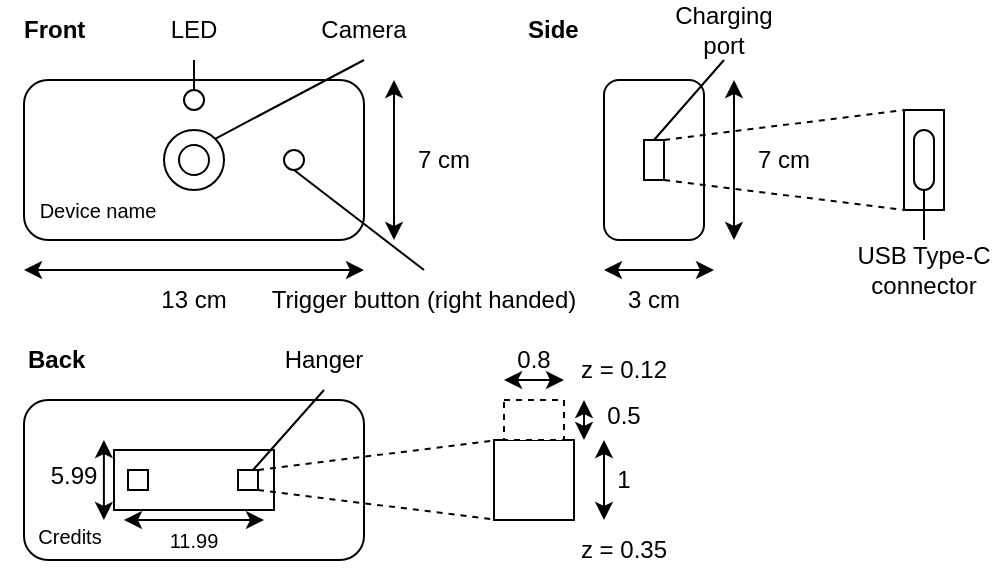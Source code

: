 <mxfile version="27.0.8">
  <diagram name="Page-1" id="gCNdrUl1HYBITplLXTXh">
    <mxGraphModel dx="983" dy="519" grid="1" gridSize="10" guides="1" tooltips="1" connect="1" arrows="1" fold="1" page="1" pageScale="1" pageWidth="850" pageHeight="1100" math="0" shadow="0">
      <root>
        <mxCell id="0" />
        <mxCell id="1" parent="0" />
        <mxCell id="Zt1w1eLrl39iZ9gFTIS_-9" value="" style="rounded=1;whiteSpace=wrap;html=1;" parent="1" vertex="1">
          <mxGeometry x="440" y="240" width="50" height="80" as="geometry" />
        </mxCell>
        <mxCell id="Zt1w1eLrl39iZ9gFTIS_-1" value="" style="rounded=1;whiteSpace=wrap;html=1;" parent="1" vertex="1">
          <mxGeometry x="150" y="240" width="170" height="80" as="geometry" />
        </mxCell>
        <mxCell id="Zt1w1eLrl39iZ9gFTIS_-2" value="" style="ellipse;whiteSpace=wrap;html=1;aspect=fixed;" parent="1" vertex="1">
          <mxGeometry x="220" y="265" width="30" height="30" as="geometry" />
        </mxCell>
        <mxCell id="Zt1w1eLrl39iZ9gFTIS_-3" value="" style="ellipse;whiteSpace=wrap;html=1;aspect=fixed;" parent="1" vertex="1">
          <mxGeometry x="227.5" y="272.5" width="15" height="15" as="geometry" />
        </mxCell>
        <mxCell id="Zt1w1eLrl39iZ9gFTIS_-4" value="Device name" style="text;html=1;align=center;verticalAlign=middle;whiteSpace=wrap;rounded=0;fontSize=10;" parent="1" vertex="1">
          <mxGeometry x="152" y="290" width="70" height="30" as="geometry" />
        </mxCell>
        <mxCell id="Zt1w1eLrl39iZ9gFTIS_-5" value="" style="endArrow=classic;startArrow=classic;html=1;rounded=0;" parent="1" edge="1">
          <mxGeometry width="50" height="50" relative="1" as="geometry">
            <mxPoint x="150" y="335" as="sourcePoint" />
            <mxPoint x="320" y="335" as="targetPoint" />
          </mxGeometry>
        </mxCell>
        <mxCell id="Zt1w1eLrl39iZ9gFTIS_-6" value="13 cm" style="text;html=1;align=center;verticalAlign=middle;whiteSpace=wrap;rounded=0;" parent="1" vertex="1">
          <mxGeometry x="205" y="335" width="60" height="30" as="geometry" />
        </mxCell>
        <mxCell id="Zt1w1eLrl39iZ9gFTIS_-7" value="" style="endArrow=classic;startArrow=classic;html=1;rounded=0;" parent="1" edge="1">
          <mxGeometry width="50" height="50" relative="1" as="geometry">
            <mxPoint x="335" y="240" as="sourcePoint" />
            <mxPoint x="335" y="320" as="targetPoint" />
          </mxGeometry>
        </mxCell>
        <mxCell id="Zt1w1eLrl39iZ9gFTIS_-8" value="7 cm" style="text;html=1;align=center;verticalAlign=middle;whiteSpace=wrap;rounded=0;" parent="1" vertex="1">
          <mxGeometry x="330" y="265" width="60" height="30" as="geometry" />
        </mxCell>
        <mxCell id="Zt1w1eLrl39iZ9gFTIS_-13" value="" style="endArrow=classic;startArrow=classic;html=1;rounded=0;entryX=1;entryY=0;entryDx=0;entryDy=0;" parent="1" target="Zt1w1eLrl39iZ9gFTIS_-14" edge="1">
          <mxGeometry width="50" height="50" relative="1" as="geometry">
            <mxPoint x="440" y="335" as="sourcePoint" />
            <mxPoint x="480" y="335" as="targetPoint" />
          </mxGeometry>
        </mxCell>
        <mxCell id="Zt1w1eLrl39iZ9gFTIS_-14" value="3 cm" style="text;html=1;align=center;verticalAlign=middle;whiteSpace=wrap;rounded=0;" parent="1" vertex="1">
          <mxGeometry x="435" y="335" width="60" height="30" as="geometry" />
        </mxCell>
        <mxCell id="Zt1w1eLrl39iZ9gFTIS_-15" value="" style="endArrow=classic;startArrow=classic;html=1;rounded=0;" parent="1" edge="1">
          <mxGeometry width="50" height="50" relative="1" as="geometry">
            <mxPoint x="505" y="240" as="sourcePoint" />
            <mxPoint x="505" y="320" as="targetPoint" />
          </mxGeometry>
        </mxCell>
        <mxCell id="Zt1w1eLrl39iZ9gFTIS_-16" value="7 cm" style="text;html=1;align=center;verticalAlign=middle;whiteSpace=wrap;rounded=0;" parent="1" vertex="1">
          <mxGeometry x="500" y="265" width="60" height="30" as="geometry" />
        </mxCell>
        <mxCell id="Zt1w1eLrl39iZ9gFTIS_-17" value="Camera" style="text;html=1;align=center;verticalAlign=middle;whiteSpace=wrap;rounded=0;" parent="1" vertex="1">
          <mxGeometry x="290" y="200" width="60" height="30" as="geometry" />
        </mxCell>
        <mxCell id="Zt1w1eLrl39iZ9gFTIS_-18" value="" style="endArrow=none;html=1;rounded=0;entryX=0.5;entryY=1;entryDx=0;entryDy=0;exitX=1;exitY=0;exitDx=0;exitDy=0;" parent="1" source="Zt1w1eLrl39iZ9gFTIS_-2" target="Zt1w1eLrl39iZ9gFTIS_-17" edge="1">
          <mxGeometry width="50" height="50" relative="1" as="geometry">
            <mxPoint x="247.5" y="250" as="sourcePoint" />
            <mxPoint x="297.5" y="200" as="targetPoint" />
          </mxGeometry>
        </mxCell>
        <mxCell id="Zt1w1eLrl39iZ9gFTIS_-19" value="" style="rounded=0;whiteSpace=wrap;html=1;" parent="1" vertex="1">
          <mxGeometry x="460" y="270" width="10" height="20" as="geometry" />
        </mxCell>
        <mxCell id="Zt1w1eLrl39iZ9gFTIS_-21" value="Charging port" style="text;html=1;align=center;verticalAlign=middle;whiteSpace=wrap;rounded=0;" parent="1" vertex="1">
          <mxGeometry x="470" y="200" width="60" height="30" as="geometry" />
        </mxCell>
        <mxCell id="Zt1w1eLrl39iZ9gFTIS_-32" value="" style="rounded=1;whiteSpace=wrap;html=1;" parent="1" vertex="1">
          <mxGeometry x="150" y="400" width="170" height="80" as="geometry" />
        </mxCell>
        <mxCell id="Zt1w1eLrl39iZ9gFTIS_-35" value="&lt;div&gt;Credits&lt;/div&gt;" style="text;html=1;align=center;verticalAlign=middle;whiteSpace=wrap;rounded=0;fontSize=10;" parent="1" vertex="1">
          <mxGeometry x="138" y="453" width="70" height="30" as="geometry" />
        </mxCell>
        <mxCell id="Zt1w1eLrl39iZ9gFTIS_-42" value="" style="rounded=0;whiteSpace=wrap;html=1;" parent="1" vertex="1">
          <mxGeometry x="195" y="425" width="80" height="30" as="geometry" />
        </mxCell>
        <mxCell id="Zt1w1eLrl39iZ9gFTIS_-43" value="" style="rounded=0;whiteSpace=wrap;html=1;" parent="1" vertex="1">
          <mxGeometry x="202" y="435" width="10" height="10" as="geometry" />
        </mxCell>
        <mxCell id="Zt1w1eLrl39iZ9gFTIS_-44" value="" style="rounded=0;whiteSpace=wrap;html=1;" parent="1" vertex="1">
          <mxGeometry x="257" y="435" width="10" height="10" as="geometry" />
        </mxCell>
        <mxCell id="Zt1w1eLrl39iZ9gFTIS_-45" value="Hanger" style="text;html=1;align=center;verticalAlign=middle;whiteSpace=wrap;rounded=0;" parent="1" vertex="1">
          <mxGeometry x="270" y="365" width="60" height="30" as="geometry" />
        </mxCell>
        <mxCell id="Zt1w1eLrl39iZ9gFTIS_-46" value="" style="endArrow=none;html=1;rounded=0;exitX=0.75;exitY=0;exitDx=0;exitDy=0;entryX=0.5;entryY=1;entryDx=0;entryDy=0;" parent="1" source="Zt1w1eLrl39iZ9gFTIS_-44" target="Zt1w1eLrl39iZ9gFTIS_-45" edge="1">
          <mxGeometry width="50" height="50" relative="1" as="geometry">
            <mxPoint x="270" y="410" as="sourcePoint" />
            <mxPoint x="320" y="360" as="targetPoint" />
          </mxGeometry>
        </mxCell>
        <mxCell id="Zt1w1eLrl39iZ9gFTIS_-48" value="&lt;b&gt;Front&lt;/b&gt;" style="text;html=1;align=left;verticalAlign=middle;whiteSpace=wrap;rounded=0;" parent="1" vertex="1">
          <mxGeometry x="148" y="200" width="60" height="30" as="geometry" />
        </mxCell>
        <mxCell id="Zt1w1eLrl39iZ9gFTIS_-49" value="&lt;b&gt;Side&lt;/b&gt;" style="text;html=1;align=left;verticalAlign=middle;whiteSpace=wrap;rounded=0;" parent="1" vertex="1">
          <mxGeometry x="400" y="200" width="60" height="30" as="geometry" />
        </mxCell>
        <mxCell id="Zt1w1eLrl39iZ9gFTIS_-50" value="&lt;b&gt;Back&lt;/b&gt;" style="text;html=1;align=left;verticalAlign=middle;whiteSpace=wrap;rounded=0;" parent="1" vertex="1">
          <mxGeometry x="150" y="365" width="60" height="30" as="geometry" />
        </mxCell>
        <mxCell id="Zt1w1eLrl39iZ9gFTIS_-52" value="" style="endArrow=none;html=1;rounded=0;exitX=0.5;exitY=0;exitDx=0;exitDy=0;entryX=0.5;entryY=1;entryDx=0;entryDy=0;" parent="1" source="Zt1w1eLrl39iZ9gFTIS_-19" target="Zt1w1eLrl39iZ9gFTIS_-21" edge="1">
          <mxGeometry width="50" height="50" relative="1" as="geometry">
            <mxPoint x="290" y="340" as="sourcePoint" />
            <mxPoint x="340" y="290" as="targetPoint" />
          </mxGeometry>
        </mxCell>
        <mxCell id="Zt1w1eLrl39iZ9gFTIS_-53" value="" style="rounded=0;whiteSpace=wrap;html=1;" parent="1" vertex="1">
          <mxGeometry x="590" y="255" width="20" height="50" as="geometry" />
        </mxCell>
        <mxCell id="Zt1w1eLrl39iZ9gFTIS_-55" value="" style="rounded=1;whiteSpace=wrap;html=1;arcSize=50;" parent="1" vertex="1">
          <mxGeometry x="595" y="265" width="10" height="30" as="geometry" />
        </mxCell>
        <mxCell id="Zt1w1eLrl39iZ9gFTIS_-57" value="" style="endArrow=none;html=1;rounded=0;exitX=1;exitY=0;exitDx=0;exitDy=0;entryX=0;entryY=0;entryDx=0;entryDy=0;dashed=1;" parent="1" source="Zt1w1eLrl39iZ9gFTIS_-19" target="Zt1w1eLrl39iZ9gFTIS_-53" edge="1">
          <mxGeometry width="50" height="50" relative="1" as="geometry">
            <mxPoint x="479.142" y="265.858" as="sourcePoint" />
            <mxPoint x="580" y="260" as="targetPoint" />
          </mxGeometry>
        </mxCell>
        <mxCell id="Zt1w1eLrl39iZ9gFTIS_-58" value="" style="endArrow=none;html=1;rounded=0;exitX=1;exitY=1;exitDx=0;exitDy=0;entryX=0;entryY=1;entryDx=0;entryDy=0;dashed=1;" parent="1" source="Zt1w1eLrl39iZ9gFTIS_-19" target="Zt1w1eLrl39iZ9gFTIS_-53" edge="1">
          <mxGeometry width="50" height="50" relative="1" as="geometry">
            <mxPoint x="479.142" y="294.142" as="sourcePoint" />
            <mxPoint x="600" y="265" as="targetPoint" />
          </mxGeometry>
        </mxCell>
        <mxCell id="Zt1w1eLrl39iZ9gFTIS_-59" value="USB Type-C connector" style="text;html=1;align=center;verticalAlign=middle;whiteSpace=wrap;rounded=0;" parent="1" vertex="1">
          <mxGeometry x="565" y="320" width="70" height="30" as="geometry" />
        </mxCell>
        <mxCell id="Zt1w1eLrl39iZ9gFTIS_-60" value="" style="endArrow=none;html=1;rounded=0;exitX=0.5;exitY=0;exitDx=0;exitDy=0;entryX=0.5;entryY=1;entryDx=0;entryDy=0;" parent="1" source="Zt1w1eLrl39iZ9gFTIS_-59" target="Zt1w1eLrl39iZ9gFTIS_-55" edge="1">
          <mxGeometry width="50" height="50" relative="1" as="geometry">
            <mxPoint x="475" y="280" as="sourcePoint" />
            <mxPoint x="510" y="240" as="targetPoint" />
          </mxGeometry>
        </mxCell>
        <mxCell id="IyyHt3gIi4fyA3eTQuwq-1" value="" style="ellipse;whiteSpace=wrap;html=1;aspect=fixed;" parent="1" vertex="1">
          <mxGeometry x="230" y="245" width="10" height="10" as="geometry" />
        </mxCell>
        <mxCell id="IyyHt3gIi4fyA3eTQuwq-2" value="LED" style="text;html=1;align=center;verticalAlign=middle;whiteSpace=wrap;rounded=0;" parent="1" vertex="1">
          <mxGeometry x="205" y="200" width="60" height="30" as="geometry" />
        </mxCell>
        <mxCell id="IyyHt3gIi4fyA3eTQuwq-3" value="" style="endArrow=none;html=1;rounded=0;entryX=0.5;entryY=1;entryDx=0;entryDy=0;exitX=0.5;exitY=0;exitDx=0;exitDy=0;" parent="1" source="IyyHt3gIi4fyA3eTQuwq-1" target="IyyHt3gIi4fyA3eTQuwq-2" edge="1">
          <mxGeometry width="50" height="50" relative="1" as="geometry">
            <mxPoint x="190" y="245" as="sourcePoint" />
            <mxPoint x="224" y="206" as="targetPoint" />
          </mxGeometry>
        </mxCell>
        <mxCell id="IyyHt3gIi4fyA3eTQuwq-4" value="" style="ellipse;whiteSpace=wrap;html=1;aspect=fixed;" parent="1" vertex="1">
          <mxGeometry x="280" y="275" width="10" height="10" as="geometry" />
        </mxCell>
        <mxCell id="IyyHt3gIi4fyA3eTQuwq-5" value="Trigger button (right handed)" style="text;html=1;align=center;verticalAlign=middle;whiteSpace=wrap;rounded=0;" parent="1" vertex="1">
          <mxGeometry x="270" y="335" width="160" height="30" as="geometry" />
        </mxCell>
        <mxCell id="IyyHt3gIi4fyA3eTQuwq-6" value="" style="endArrow=none;html=1;rounded=0;entryX=0.5;entryY=0;entryDx=0;entryDy=0;exitX=0.5;exitY=1;exitDx=0;exitDy=0;" parent="1" source="IyyHt3gIi4fyA3eTQuwq-4" target="IyyHt3gIi4fyA3eTQuwq-5" edge="1">
          <mxGeometry width="50" height="50" relative="1" as="geometry">
            <mxPoint x="256" y="279" as="sourcePoint" />
            <mxPoint x="330" y="240" as="targetPoint" />
          </mxGeometry>
        </mxCell>
        <mxCell id="mED8aOtxLqFeWninYERp-1" value="" style="endArrow=classic;startArrow=classic;html=1;rounded=0;entryX=0.706;entryY=0.875;entryDx=0;entryDy=0;entryPerimeter=0;" edge="1" parent="1">
          <mxGeometry width="50" height="50" relative="1" as="geometry">
            <mxPoint x="199.98" y="460" as="sourcePoint" />
            <mxPoint x="270" y="460" as="targetPoint" />
          </mxGeometry>
        </mxCell>
        <mxCell id="mED8aOtxLqFeWninYERp-2" value="11.99" style="text;html=1;align=center;verticalAlign=middle;whiteSpace=wrap;rounded=0;fontSize=10;" vertex="1" parent="1">
          <mxGeometry x="205" y="455" width="60" height="30" as="geometry" />
        </mxCell>
        <mxCell id="mED8aOtxLqFeWninYERp-3" value="" style="endArrow=classic;startArrow=classic;html=1;rounded=0;exitX=0.235;exitY=0.25;exitDx=0;exitDy=0;exitPerimeter=0;entryX=0.742;entryY=0.233;entryDx=0;entryDy=0;entryPerimeter=0;" edge="1" parent="1" source="Zt1w1eLrl39iZ9gFTIS_-32" target="Zt1w1eLrl39iZ9gFTIS_-35">
          <mxGeometry width="50" height="50" relative="1" as="geometry">
            <mxPoint x="186.83" y="380" as="sourcePoint" />
            <mxPoint x="187" y="460" as="targetPoint" />
          </mxGeometry>
        </mxCell>
        <mxCell id="mED8aOtxLqFeWninYERp-4" value="5.99" style="text;html=1;align=center;verticalAlign=middle;whiteSpace=wrap;rounded=0;" vertex="1" parent="1">
          <mxGeometry x="145" y="423" width="60" height="30" as="geometry" />
        </mxCell>
        <mxCell id="mED8aOtxLqFeWninYERp-5" value="" style="endArrow=none;html=1;rounded=0;exitX=1;exitY=0;exitDx=0;exitDy=0;entryX=0;entryY=0;entryDx=0;entryDy=0;dashed=1;" edge="1" parent="1">
          <mxGeometry width="50" height="50" relative="1" as="geometry">
            <mxPoint x="267" y="435" as="sourcePoint" />
            <mxPoint x="387" y="420" as="targetPoint" />
          </mxGeometry>
        </mxCell>
        <mxCell id="mED8aOtxLqFeWninYERp-6" value="" style="endArrow=none;html=1;rounded=0;exitX=1;exitY=1;exitDx=0;exitDy=0;entryX=0;entryY=1;entryDx=0;entryDy=0;dashed=1;" edge="1" parent="1">
          <mxGeometry width="50" height="50" relative="1" as="geometry">
            <mxPoint x="267" y="445" as="sourcePoint" />
            <mxPoint x="387" y="460" as="targetPoint" />
          </mxGeometry>
        </mxCell>
        <mxCell id="mED8aOtxLqFeWninYERp-7" value="" style="rounded=0;whiteSpace=wrap;html=1;" vertex="1" parent="1">
          <mxGeometry x="385" y="420" width="40" height="40" as="geometry" />
        </mxCell>
        <mxCell id="mED8aOtxLqFeWninYERp-8" value="" style="rounded=0;whiteSpace=wrap;html=1;dashed=1;" vertex="1" parent="1">
          <mxGeometry x="390" y="400" width="30" height="20" as="geometry" />
        </mxCell>
        <mxCell id="mED8aOtxLqFeWninYERp-9" value="" style="endArrow=classic;startArrow=classic;html=1;rounded=0;" edge="1" parent="1">
          <mxGeometry width="50" height="50" relative="1" as="geometry">
            <mxPoint x="440" y="420" as="sourcePoint" />
            <mxPoint x="440" y="460" as="targetPoint" />
          </mxGeometry>
        </mxCell>
        <mxCell id="mED8aOtxLqFeWninYERp-10" value="1" style="text;html=1;align=center;verticalAlign=middle;whiteSpace=wrap;rounded=0;" vertex="1" parent="1">
          <mxGeometry x="420" y="425" width="60" height="30" as="geometry" />
        </mxCell>
        <mxCell id="mED8aOtxLqFeWninYERp-11" value="" style="endArrow=classic;startArrow=classic;html=1;rounded=0;" edge="1" parent="1">
          <mxGeometry width="50" height="50" relative="1" as="geometry">
            <mxPoint x="390" y="390" as="sourcePoint" />
            <mxPoint x="420" y="390" as="targetPoint" />
          </mxGeometry>
        </mxCell>
        <mxCell id="mED8aOtxLqFeWninYERp-12" value="0.8" style="text;html=1;align=center;verticalAlign=middle;whiteSpace=wrap;rounded=0;" vertex="1" parent="1">
          <mxGeometry x="375" y="365" width="60" height="30" as="geometry" />
        </mxCell>
        <mxCell id="mED8aOtxLqFeWninYERp-13" value="" style="endArrow=classic;startArrow=classic;html=1;rounded=0;" edge="1" parent="1">
          <mxGeometry width="50" height="50" relative="1" as="geometry">
            <mxPoint x="430" y="400" as="sourcePoint" />
            <mxPoint x="430" y="420" as="targetPoint" />
          </mxGeometry>
        </mxCell>
        <mxCell id="mED8aOtxLqFeWninYERp-14" value="0.5" style="text;html=1;align=center;verticalAlign=middle;whiteSpace=wrap;rounded=0;" vertex="1" parent="1">
          <mxGeometry x="420" y="393" width="60" height="30" as="geometry" />
        </mxCell>
        <mxCell id="mED8aOtxLqFeWninYERp-15" value="z = 0.12" style="text;html=1;align=center;verticalAlign=middle;whiteSpace=wrap;rounded=0;" vertex="1" parent="1">
          <mxGeometry x="420" y="370" width="60" height="30" as="geometry" />
        </mxCell>
        <mxCell id="mED8aOtxLqFeWninYERp-16" value="z = 0.3&lt;span style=&quot;background-color: transparent; color: light-dark(rgb(0, 0, 0), rgb(255, 255, 255));&quot;&gt;5&lt;/span&gt;" style="text;html=1;align=center;verticalAlign=middle;whiteSpace=wrap;rounded=0;" vertex="1" parent="1">
          <mxGeometry x="420" y="460" width="60" height="30" as="geometry" />
        </mxCell>
      </root>
    </mxGraphModel>
  </diagram>
</mxfile>

